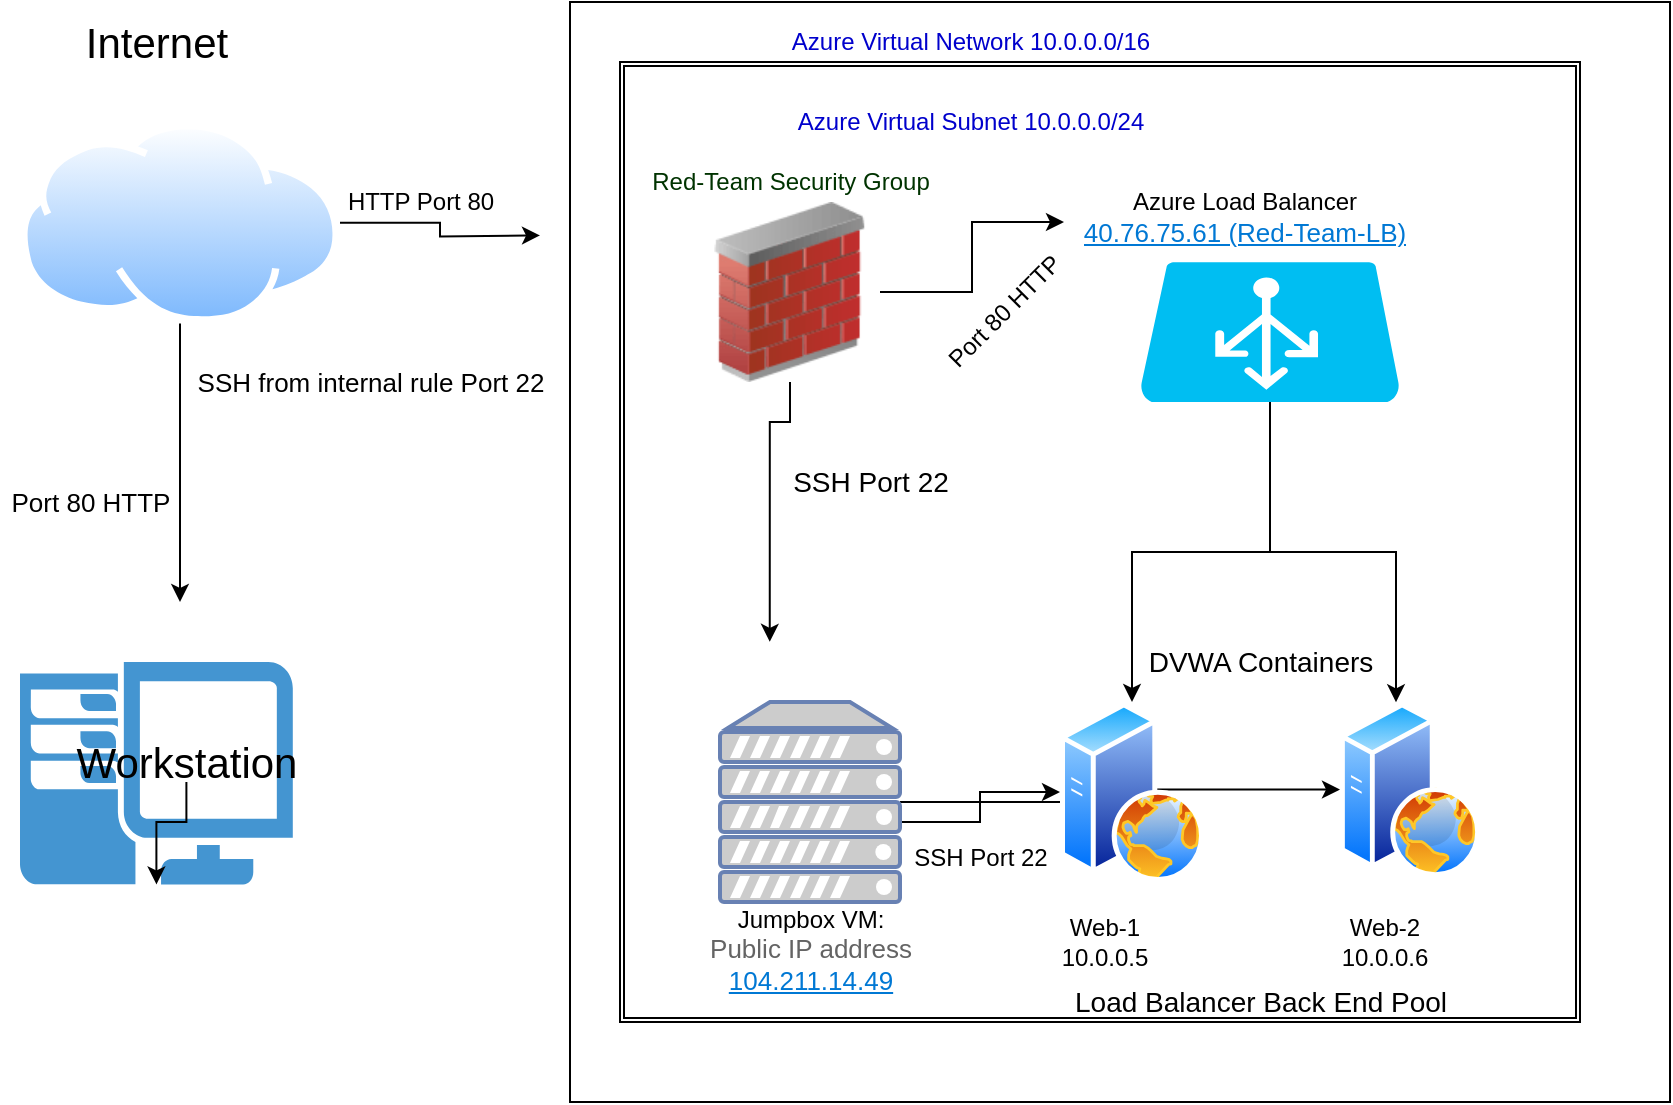 <mxfile version="14.9.5" type="github">
  <diagram id="pXROciQfCgQjQGTtyUiz" name="Page-1">
    <mxGraphModel dx="1038" dy="547" grid="1" gridSize="10" guides="1" tooltips="1" connect="1" arrows="1" fold="1" page="1" pageScale="1" pageWidth="850" pageHeight="1100" math="0" shadow="0">
      <root>
        <mxCell id="0" />
        <mxCell id="1" parent="0" />
        <mxCell id="21_OyphQgtopROuSo2bV-1" value="" style="pointerEvents=1;shadow=0;dashed=0;html=1;strokeColor=none;fillColor=#4495D1;labelPosition=center;verticalLabelPosition=bottom;verticalAlign=top;align=center;outlineConnect=0;shape=mxgraph.veeam.2d.workstation;" vertex="1" parent="1">
          <mxGeometry x="30.0" y="330" width="136.4" height="111.2" as="geometry" />
        </mxCell>
        <mxCell id="21_OyphQgtopROuSo2bV-3" value="" style="edgeStyle=orthogonalEdgeStyle;rounded=0;orthogonalLoop=1;jettySize=auto;html=1;" edge="1" parent="1" source="21_OyphQgtopROuSo2bV-2" target="21_OyphQgtopROuSo2bV-1">
          <mxGeometry relative="1" as="geometry" />
        </mxCell>
        <mxCell id="21_OyphQgtopROuSo2bV-2" value="&lt;font style=&quot;font-size: 21px&quot;&gt;Workstation&lt;/font&gt;" style="text;html=1;align=center;verticalAlign=middle;resizable=0;points=[];autosize=1;strokeColor=none;" vertex="1" parent="1">
          <mxGeometry x="48.2" y="370" width="130" height="20" as="geometry" />
        </mxCell>
        <mxCell id="21_OyphQgtopROuSo2bV-6" style="edgeStyle=orthogonalEdgeStyle;rounded=0;orthogonalLoop=1;jettySize=auto;html=1;" edge="1" parent="1" source="21_OyphQgtopROuSo2bV-4">
          <mxGeometry relative="1" as="geometry">
            <mxPoint x="110" y="300" as="targetPoint" />
          </mxGeometry>
        </mxCell>
        <mxCell id="21_OyphQgtopROuSo2bV-21" style="edgeStyle=orthogonalEdgeStyle;rounded=0;orthogonalLoop=1;jettySize=auto;html=1;" edge="1" parent="1" source="21_OyphQgtopROuSo2bV-4">
          <mxGeometry relative="1" as="geometry">
            <mxPoint x="290" y="116.7" as="targetPoint" />
          </mxGeometry>
        </mxCell>
        <mxCell id="21_OyphQgtopROuSo2bV-4" value="" style="aspect=fixed;perimeter=ellipsePerimeter;html=1;align=center;shadow=0;dashed=0;spacingTop=3;image;image=img/lib/active_directory/internet_cloud.svg;" vertex="1" parent="1">
          <mxGeometry x="30" y="60" width="160" height="100.8" as="geometry" />
        </mxCell>
        <mxCell id="21_OyphQgtopROuSo2bV-5" value="&lt;font style=&quot;font-size: 21px&quot;&gt;Internet&lt;/font&gt;" style="text;html=1;align=center;verticalAlign=middle;resizable=0;points=[];autosize=1;strokeColor=none;" vertex="1" parent="1">
          <mxGeometry x="53.2" y="10" width="90" height="20" as="geometry" />
        </mxCell>
        <mxCell id="21_OyphQgtopROuSo2bV-7" value="&lt;font style=&quot;font-size: 13px&quot;&gt;SSH from internal rule Port 22&lt;/font&gt;" style="text;html=1;align=center;verticalAlign=middle;resizable=0;points=[];autosize=1;strokeColor=none;" vertex="1" parent="1">
          <mxGeometry x="110" y="180" width="190" height="20" as="geometry" />
        </mxCell>
        <mxCell id="21_OyphQgtopROuSo2bV-8" value="&lt;font style=&quot;font-size: 13px&quot;&gt;Port 80 HTTP&lt;/font&gt;" style="text;html=1;align=center;verticalAlign=middle;resizable=0;points=[];autosize=1;strokeColor=none;" vertex="1" parent="1">
          <mxGeometry x="20" y="240" width="90" height="20" as="geometry" />
        </mxCell>
        <mxCell id="21_OyphQgtopROuSo2bV-9" value="" style="whiteSpace=wrap;html=1;aspect=fixed;" vertex="1" parent="1">
          <mxGeometry x="305" width="550" height="550" as="geometry" />
        </mxCell>
        <mxCell id="21_OyphQgtopROuSo2bV-12" value="" style="shape=ext;double=1;whiteSpace=wrap;html=1;aspect=fixed;" vertex="1" parent="1">
          <mxGeometry x="330" y="30" width="480" height="480" as="geometry" />
        </mxCell>
        <mxCell id="21_OyphQgtopROuSo2bV-13" value="&lt;font color=&quot;#0000cc&quot;&gt;Azure Virtual Network 10.0.0.0/16&lt;/font&gt;" style="text;html=1;resizable=0;autosize=1;align=center;verticalAlign=middle;points=[];fillColor=none;strokeColor=none;rounded=0;" vertex="1" parent="1">
          <mxGeometry x="410" y="10" width="190" height="20" as="geometry" />
        </mxCell>
        <mxCell id="21_OyphQgtopROuSo2bV-14" value="&lt;font color=&quot;#0000cc&quot;&gt;Azure Virtual Subnet 10.0.0.0/24&lt;/font&gt;" style="text;html=1;resizable=0;autosize=1;align=center;verticalAlign=middle;points=[];fillColor=none;strokeColor=none;rounded=0;" vertex="1" parent="1">
          <mxGeometry x="410" y="50" width="190" height="20" as="geometry" />
        </mxCell>
        <mxCell id="21_OyphQgtopROuSo2bV-24" style="edgeStyle=orthogonalEdgeStyle;rounded=0;orthogonalLoop=1;jettySize=auto;html=1;entryX=0.156;entryY=0.604;entryDx=0;entryDy=0;entryPerimeter=0;" edge="1" parent="1" source="21_OyphQgtopROuSo2bV-15" target="21_OyphQgtopROuSo2bV-12">
          <mxGeometry relative="1" as="geometry" />
        </mxCell>
        <mxCell id="21_OyphQgtopROuSo2bV-35" value="" style="edgeStyle=orthogonalEdgeStyle;rounded=0;orthogonalLoop=1;jettySize=auto;html=1;" edge="1" parent="1" source="21_OyphQgtopROuSo2bV-15" target="21_OyphQgtopROuSo2bV-31">
          <mxGeometry relative="1" as="geometry" />
        </mxCell>
        <mxCell id="21_OyphQgtopROuSo2bV-15" value="" style="image;html=1;image=img/lib/clip_art/networking/Firewall_02_128x128.png" vertex="1" parent="1">
          <mxGeometry x="370" y="100" width="90" height="90" as="geometry" />
        </mxCell>
        <mxCell id="21_OyphQgtopROuSo2bV-16" value="&lt;font color=&quot;#003300&quot;&gt;Red-Team Security Group&lt;/font&gt;" style="text;html=1;resizable=0;autosize=1;align=center;verticalAlign=middle;points=[];fillColor=none;strokeColor=none;rounded=0;" vertex="1" parent="1">
          <mxGeometry x="340" y="80.0" width="150" height="20" as="geometry" />
        </mxCell>
        <mxCell id="21_OyphQgtopROuSo2bV-22" value="HTTP Port 80" style="text;html=1;align=center;verticalAlign=middle;resizable=0;points=[];autosize=1;strokeColor=none;" vertex="1" parent="1">
          <mxGeometry x="185" y="90" width="90" height="20" as="geometry" />
        </mxCell>
        <mxCell id="21_OyphQgtopROuSo2bV-43" style="edgeStyle=orthogonalEdgeStyle;rounded=0;orthogonalLoop=1;jettySize=auto;html=1;fontSize=14;exitX=0.889;exitY=0.6;exitDx=0;exitDy=0;exitPerimeter=0;" edge="1" parent="1" source="21_OyphQgtopROuSo2bV-25" target="21_OyphQgtopROuSo2bV-27">
          <mxGeometry relative="1" as="geometry" />
        </mxCell>
        <mxCell id="21_OyphQgtopROuSo2bV-44" style="edgeStyle=orthogonalEdgeStyle;rounded=0;orthogonalLoop=1;jettySize=auto;html=1;fontSize=14;" edge="1" parent="1" source="21_OyphQgtopROuSo2bV-25" target="21_OyphQgtopROuSo2bV-28">
          <mxGeometry relative="1" as="geometry" />
        </mxCell>
        <mxCell id="21_OyphQgtopROuSo2bV-25" value="" style="fontColor=#0066CC;verticalAlign=top;verticalLabelPosition=bottom;labelPosition=center;align=center;html=1;outlineConnect=0;fillColor=#CCCCCC;strokeColor=#6881B3;gradientColor=none;gradientDirection=north;strokeWidth=2;shape=mxgraph.networks.server;" vertex="1" parent="1">
          <mxGeometry x="380" y="350" width="90" height="100" as="geometry" />
        </mxCell>
        <mxCell id="21_OyphQgtopROuSo2bV-26" value="Jumpbox VM:&lt;br&gt;&lt;div class=&quot;ext-overview-property-key&quot; style=&quot;font-size: 13px ; color: rgb(100 , 100 , 100) ; font-family: &amp;#34;az_ea_font&amp;#34; , &amp;#34;segoe ui&amp;#34; , &amp;#34;az_font&amp;#34; , , , &amp;#34;blinkmacsystemfont&amp;#34; , &amp;#34;roboto&amp;#34; , &amp;#34;oxygen&amp;#34; , &amp;#34;ubuntu&amp;#34; , &amp;#34;cantarell&amp;#34; , &amp;#34;open sans&amp;#34; , &amp;#34;helvetica neue&amp;#34; , sans-serif ; background-color: rgb(255 , 255 , 255) ; outline: none&quot;&gt;Public IP address&lt;/div&gt;&lt;div class=&quot;ext-overview-property-value fxc-base msportalfx-customHtml msportalfx-form-formelement&quot; style=&quot;font-size: 13px ; overflow-wrap: break-word ; color: rgb(50 , 49 , 48) ; font-family: &amp;#34;az_ea_font&amp;#34; , &amp;#34;segoe ui&amp;#34; , &amp;#34;az_font&amp;#34; , , , &amp;#34;blinkmacsystemfont&amp;#34; , &amp;#34;roboto&amp;#34; , &amp;#34;oxygen&amp;#34; , &amp;#34;ubuntu&amp;#34; , &amp;#34;cantarell&amp;#34; , &amp;#34;open sans&amp;#34; , &amp;#34;helvetica neue&amp;#34; , sans-serif ; background-color: rgb(255 , 255 , 255) ; outline: none&quot;&gt;&lt;div class=&quot;azc-formElementSubLabelContainer&quot; style=&quot;font-weight: inherit ; height: 17.6px ; outline: none&quot;&gt;&lt;div class=&quot;azc-formElementContainer&quot; style=&quot;font-weight: inherit ; height: 17.6px ; outline: none&quot;&gt;&lt;a target=&quot;_blank&quot; tabindex=&quot;0&quot; href=&quot;https://portal.azure.com/&quot; class=&quot;fxs-fxclick&quot; style=&quot;font-weight: inherit ; color: rgb(0 , 120 , 212) ; cursor: pointer ; outline: none&quot;&gt;104.211.14.49&lt;/a&gt;&lt;/div&gt;&lt;/div&gt;&lt;/div&gt;" style="text;html=1;resizable=0;autosize=1;align=center;verticalAlign=middle;points=[];fillColor=none;strokeColor=none;rounded=0;" vertex="1" parent="1">
          <mxGeometry x="365" y="450" width="120" height="50" as="geometry" />
        </mxCell>
        <mxCell id="21_OyphQgtopROuSo2bV-27" value="" style="aspect=fixed;perimeter=ellipsePerimeter;html=1;align=center;shadow=0;dashed=0;spacingTop=3;image;image=img/lib/active_directory/web_server.svg;" vertex="1" parent="1">
          <mxGeometry x="550" y="350" width="72" height="90" as="geometry" />
        </mxCell>
        <mxCell id="21_OyphQgtopROuSo2bV-28" value="" style="aspect=fixed;perimeter=ellipsePerimeter;html=1;align=center;shadow=0;dashed=0;spacingTop=3;image;image=img/lib/active_directory/web_server.svg;" vertex="1" parent="1">
          <mxGeometry x="690" y="350" width="70" height="87.5" as="geometry" />
        </mxCell>
        <mxCell id="21_OyphQgtopROuSo2bV-38" style="edgeStyle=orthogonalEdgeStyle;rounded=0;orthogonalLoop=1;jettySize=auto;html=1;entryX=0.4;entryY=0.002;entryDx=0;entryDy=0;entryPerimeter=0;" edge="1" parent="1" source="21_OyphQgtopROuSo2bV-29" target="21_OyphQgtopROuSo2bV-28">
          <mxGeometry relative="1" as="geometry" />
        </mxCell>
        <mxCell id="21_OyphQgtopROuSo2bV-39" style="edgeStyle=orthogonalEdgeStyle;rounded=0;orthogonalLoop=1;jettySize=auto;html=1;" edge="1" parent="1" source="21_OyphQgtopROuSo2bV-29" target="21_OyphQgtopROuSo2bV-27">
          <mxGeometry relative="1" as="geometry" />
        </mxCell>
        <mxCell id="21_OyphQgtopROuSo2bV-29" value="" style="verticalLabelPosition=bottom;html=1;verticalAlign=top;align=center;strokeColor=none;fillColor=#00BEF2;shape=mxgraph.azure.azure_load_balancer;" vertex="1" parent="1">
          <mxGeometry x="590" y="130" width="130" height="70" as="geometry" />
        </mxCell>
        <mxCell id="21_OyphQgtopROuSo2bV-30" value="SSH Port 22" style="text;html=1;resizable=0;autosize=1;align=center;verticalAlign=middle;points=[];fillColor=none;strokeColor=none;rounded=0;" vertex="1" parent="1">
          <mxGeometry x="470" y="417.5" width="80" height="20" as="geometry" />
        </mxCell>
        <mxCell id="21_OyphQgtopROuSo2bV-31" value="Azure Load Balancer&lt;br&gt;&lt;a class=&quot;msportalfx-text-primary fxc-essentials-value fxs-portal-text fxs-fxclick&quot; tabindex=&quot;0&quot; title=&quot;40.76.75.61 (Red-Team-LB)&quot; id=&quot;_essentials_63&quot; href=&quot;https://portal.azure.com/#blade/HubsExtension/ResourceMenuBlade/id/%2Fsubscriptions%2F97da4dfa-556d-4106-b111-5e24818ff235%2FresourceGroups%2FRed-Team%2Fproviders%2FMicrosoft.Network%2FloadBalancers%2FRed-Team-LB/menuid/frontendIpPool&quot; style=&quot;font-size: 13px ; color: rgb(0 , 120 , 212) ; cursor: pointer ; overflow: hidden ; height: 18px ; line-height: 18px ; display: inline-block ; text-overflow: ellipsis ; text-align: left ; max-width: 100% ; padding: 0px ; border: 0px ; font-family: &amp;#34;az_ea_font&amp;#34; , &amp;#34;segoe ui&amp;#34; , &amp;#34;az_font&amp;#34; , , , &amp;#34;blinkmacsystemfont&amp;#34; , &amp;#34;roboto&amp;#34; , &amp;#34;oxygen&amp;#34; , &amp;#34;ubuntu&amp;#34; , &amp;#34;cantarell&amp;#34; , &amp;#34;open sans&amp;#34; , &amp;#34;helvetica neue&amp;#34; , sans-serif ; background-color: rgb(255 , 255 , 255) ; outline: none&quot;&gt;40.76.75.61 (Red-Team-LB)&lt;/a&gt;&lt;div class=&quot;fxs-copyfield-wrapper&quot; style=&quot;font-size: 13px ; position: absolute ; top: 0px ; right: 0px ; width: 24px ; height: 18px ; color: rgb(50 , 49 , 48) ; font-family: &amp;#34;az_ea_font&amp;#34; , &amp;#34;segoe ui&amp;#34; , &amp;#34;az_font&amp;#34; , , , &amp;#34;blinkmacsystemfont&amp;#34; , &amp;#34;roboto&amp;#34; , &amp;#34;oxygen&amp;#34; , &amp;#34;ubuntu&amp;#34; , &amp;#34;cantarell&amp;#34; , &amp;#34;open sans&amp;#34; , &amp;#34;helvetica neue&amp;#34; , sans-serif ; background-color: rgb(255 , 255 , 255) ; outline: none&quot;&gt;&lt;div class=&quot;fxs-copyfield fxc-base msportalfx-form-formelement&quot; style=&quot;font-weight: inherit ; position: absolute ; width: 24px ; top: 0px ; right: 0px ; opacity: 0 ; outline: none&quot;&gt;&lt;div class=&quot;azc-formElementSubLabelContainer&quot; style=&quot;font-weight: inherit ; outline: none&quot;&gt;&lt;div class=&quot;azc-formElementContainer&quot; style=&quot;font-weight: inherit ; outline: none&quot;&gt;&lt;div class=&quot;fxc-copyablelabel fxc-copyablelabel-disabled&quot; style=&quot;font-weight: inherit ; overflow: hidden ; padding: 0px ; background-color: transparent ; margin: -3px 0px -3px -0.5px ; outline: none&quot;&gt;&lt;div class=&quot;fxc-copyablelabel-copybutton fxc-copyablelabel-alignbutton fxc-base azc-control azc-button fxt-button fxs-inner-solid-border azc-button-default fxs-portal-button-primary&quot; tabindex=&quot;0&quot; style=&quot;font-weight: inherit ; background: none transparent ; align-items: center ; justify-content: center ; border-width: 0px ; border-style: solid ; box-sizing: border-box ; overflow: hidden ; min-width: 0px ; padding: 2px 1px 0px ; height: 24px ; cursor: pointer ; text-align: center ; line-height: 1.385 ; color: rgb(255 , 255 , 255) ; outline-width: 1px ; border-radius: 2px ; text-overflow: ellipsis ; position: relative ; float: right ; display: table ; margin: 0px ; border-color: rgb(0 , 120 , 212) ; outline-style: none&quot;&gt;&lt;div class=&quot;fxc-copyablelabel-clicked fxc-copyablelabel-anchor&quot; style=&quot;font-weight: inherit ; position: absolute ; height: 0px ; width: 12px ; top: 4.825px ; left: 6px ; outline: none&quot;&gt;&lt;/div&gt;&lt;div class=&quot;fxc-copyablelabel-hover fxc-copyablelabel-anchor fxc-base fxc-dockedballoon azc-control azc-control-disabled azc-dockedballoon azc-dockedballoon-validation azc-bg-default&quot; style=&quot;font-weight: inherit ; display: inline-block ; vertical-align: top ; box-sizing: border-box ; border-color: rgba(127 , 127 , 127 , 0.7) ; position: absolute ; height: 0px ; width: 12px ; top: 4.825px ; left: 6px ; outline: none&quot;&gt;&lt;div class=&quot;azc-dockedballoon-anchor&quot; tabindex=&quot;0&quot; style=&quot;font-size: 12px ; font-weight: bold ; cursor: pointer ; line-height: 16px ; visibility: hidden ; outline: none&quot;&gt;&lt;span class=&quot;azc-nonFabric-svg&quot; style=&quot;font-weight: inherit ; outline: none&quot;&gt;&lt;/span&gt;&lt;/div&gt;&lt;/div&gt;&lt;div class=&quot;fxc-copyablelabel-copyimage&quot; style=&quot;font-weight: inherit ; vertical-align: middle ; padding: 3px ; width: 22px ; height: 22px ; box-sizing: border-box ; display: inline-block ; outline: none&quot;&gt;&lt;/div&gt;&lt;/div&gt;&lt;div class=&quot;fxs-hide-accessible-label&quot; id=&quot;fxc-copyablelabel-ae8eeda3-a690-4579-bc84-7ee5ba2f80c2&quot; style=&quot;font-weight: inherit ; overflow: hidden ; position: absolute ; top: -1000px ; left: -1000px ; width: 0px ; height: 0px ; outline: none&quot;&gt;&lt;/div&gt;&lt;/div&gt;&lt;/div&gt;&lt;/div&gt;&lt;/div&gt;&lt;/div&gt;" style="text;html=1;resizable=0;autosize=1;align=center;verticalAlign=middle;points=[];fillColor=none;strokeColor=none;rounded=0;" vertex="1" parent="1">
          <mxGeometry x="552" y="90" width="180" height="40" as="geometry" />
        </mxCell>
        <mxCell id="21_OyphQgtopROuSo2bV-32" value="Web-1&lt;br&gt;10.0.0.5" style="text;html=1;resizable=0;autosize=1;align=center;verticalAlign=middle;points=[];fillColor=none;strokeColor=none;rounded=0;" vertex="1" parent="1">
          <mxGeometry x="542" y="455" width="60" height="30" as="geometry" />
        </mxCell>
        <mxCell id="21_OyphQgtopROuSo2bV-33" value="Web-2&lt;br&gt;10.0.0.6" style="text;html=1;resizable=0;autosize=1;align=center;verticalAlign=middle;points=[];fillColor=none;strokeColor=none;rounded=0;" vertex="1" parent="1">
          <mxGeometry x="682" y="455" width="60" height="30" as="geometry" />
        </mxCell>
        <mxCell id="21_OyphQgtopROuSo2bV-36" value="Port 80 HTTP" style="text;html=1;resizable=0;autosize=1;align=center;verticalAlign=middle;points=[];fillColor=none;strokeColor=none;rounded=0;rotation=-45;" vertex="1" parent="1">
          <mxGeometry x="477" y="145" width="90" height="20" as="geometry" />
        </mxCell>
        <mxCell id="21_OyphQgtopROuSo2bV-40" value="Load Balancer Back End Pool" style="text;html=1;resizable=0;autosize=1;align=center;verticalAlign=middle;points=[];fillColor=none;strokeColor=none;rounded=0;fontSize=14;" vertex="1" parent="1">
          <mxGeometry x="550" y="490" width="200" height="20" as="geometry" />
        </mxCell>
        <mxCell id="21_OyphQgtopROuSo2bV-41" value="DVWA Containers" style="text;html=1;resizable=0;autosize=1;align=center;verticalAlign=middle;points=[];fillColor=none;strokeColor=none;rounded=0;fontSize=14;" vertex="1" parent="1">
          <mxGeometry x="585" y="320" width="130" height="20" as="geometry" />
        </mxCell>
        <mxCell id="21_OyphQgtopROuSo2bV-45" value="SSH Port 22" style="text;html=1;resizable=0;autosize=1;align=center;verticalAlign=middle;points=[];fillColor=none;strokeColor=none;rounded=0;fontSize=14;" vertex="1" parent="1">
          <mxGeometry x="410" y="230" width="90" height="20" as="geometry" />
        </mxCell>
      </root>
    </mxGraphModel>
  </diagram>
</mxfile>
